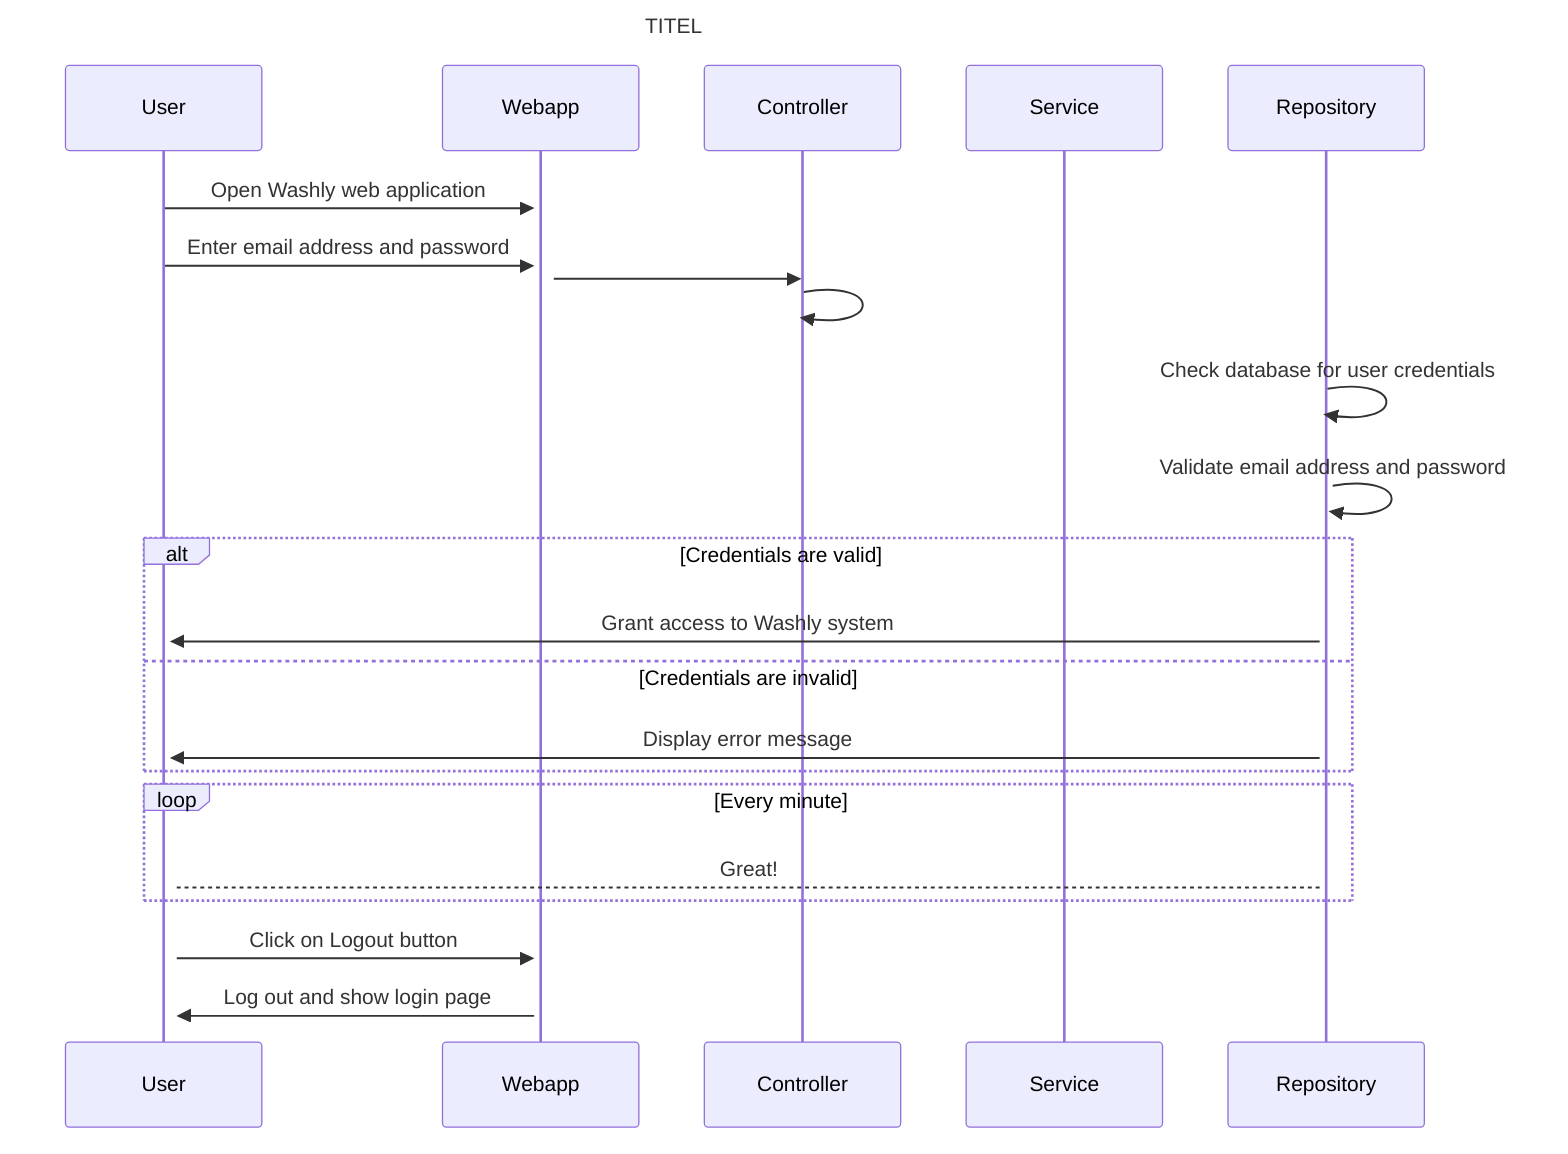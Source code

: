 ---
title: TITEL
---

sequenceDiagram
    participant User
    participant Webapp
    participant Controller
    participant Service
    participant Repository

    User->>+Webapp: Open Washly web application
    User->>+Webapp: Enter email address and password
    Webapp->>Controller: 
    Controller->>Controller: 
    Repository->>+Repository: Check database for user credentials
    Repository->>+Repository: Validate email address and password
    alt Credentials are valid
        Repository->>+User: Grant access to Washly system
    else Credentials are invalid
        Repository->>+User: Display error message
    end

    loop Every minute
        Repository-->User: Great!
    end
    
    User->>+Webapp: Click on Logout button
    Webapp->>+User: Log out and show login page